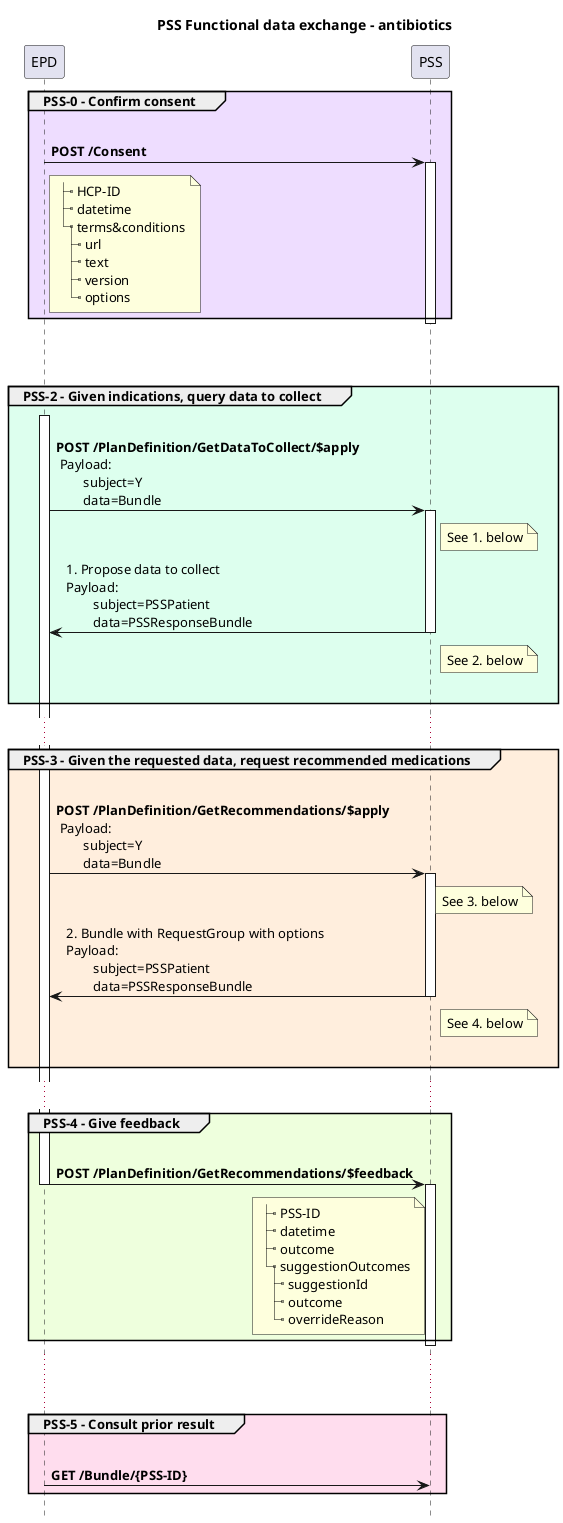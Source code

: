 @startuml
!pragma teoz true
Title PSS Functional data exchange - antibiotics
hide footbox



group #edf PSS-0 - Confirm consent
        EPD -> PSS : \n**POST /Consent**
        activate PSS
        note right of EPD
|_ HCP-ID
|_ datetime
|_ terms&conditions
  |_ url
  |_ text
  |_ version
  |_ options
        end note
        deactivate EPD
        deactivate PSS
end
|||
|||

group #dfe PSS-2 - Given indications, query data to collect
        Activate EPD
        EPD -> PSS : \n**POST /PlanDefinition/GetDataToCollect/$apply**\n Payload:\n        subject=Y\n        data=Bundle
        Activate PSS
        note right of PSS
See 1. below
        end note

        PSS -> EPD: 1. Propose data to collect\nPayload:\n        subject=PSSPatient\n        data=PSSResponseBundle
        note right of PSS
See 2. below
        end note
        deactivate PSS
        |||
'        Deactivate EPD
end
...
group #fed PSS-3 - Given the requested data, request recommended medications
        EPD -> PSS : \n**POST /PlanDefinition/GetRecommendations/$apply**\n Payload:\n        subject=Y\n        data=Bundle
'        activate EPD
        note right of PSS
See 3. below
        end note
        activate PSS
        PSS -> EPD: 2. Bundle with RequestGroup with options\nPayload:\n        subject=PSSPatient\n        data=PSSResponseBundle
        note right of PSS
See 4. below
        end note
        deactivate PSS
        |||
'        Deactivate EPD

end
...
group #efd PSS-4 - Give feedback
        EPD -> PSS : \n**POST /PlanDefinition/GetRecommendations/$feedback**
'        activate EPD
        note left of PSS
|_ PSS-ID
|_ datetime
|_ outcome
|_ suggestionOutcomes
  |_ suggestionId
  |_ outcome
  |_ overrideReason
        end note
        deactivate EPD
        activate PSS
        deactivate PSS
end
...
...
group #fde PSS-5 - Consult prior result
EPD -> PSS : \n**GET /Bundle/{PSS-ID}**
'        activate EPD
end

@enduml